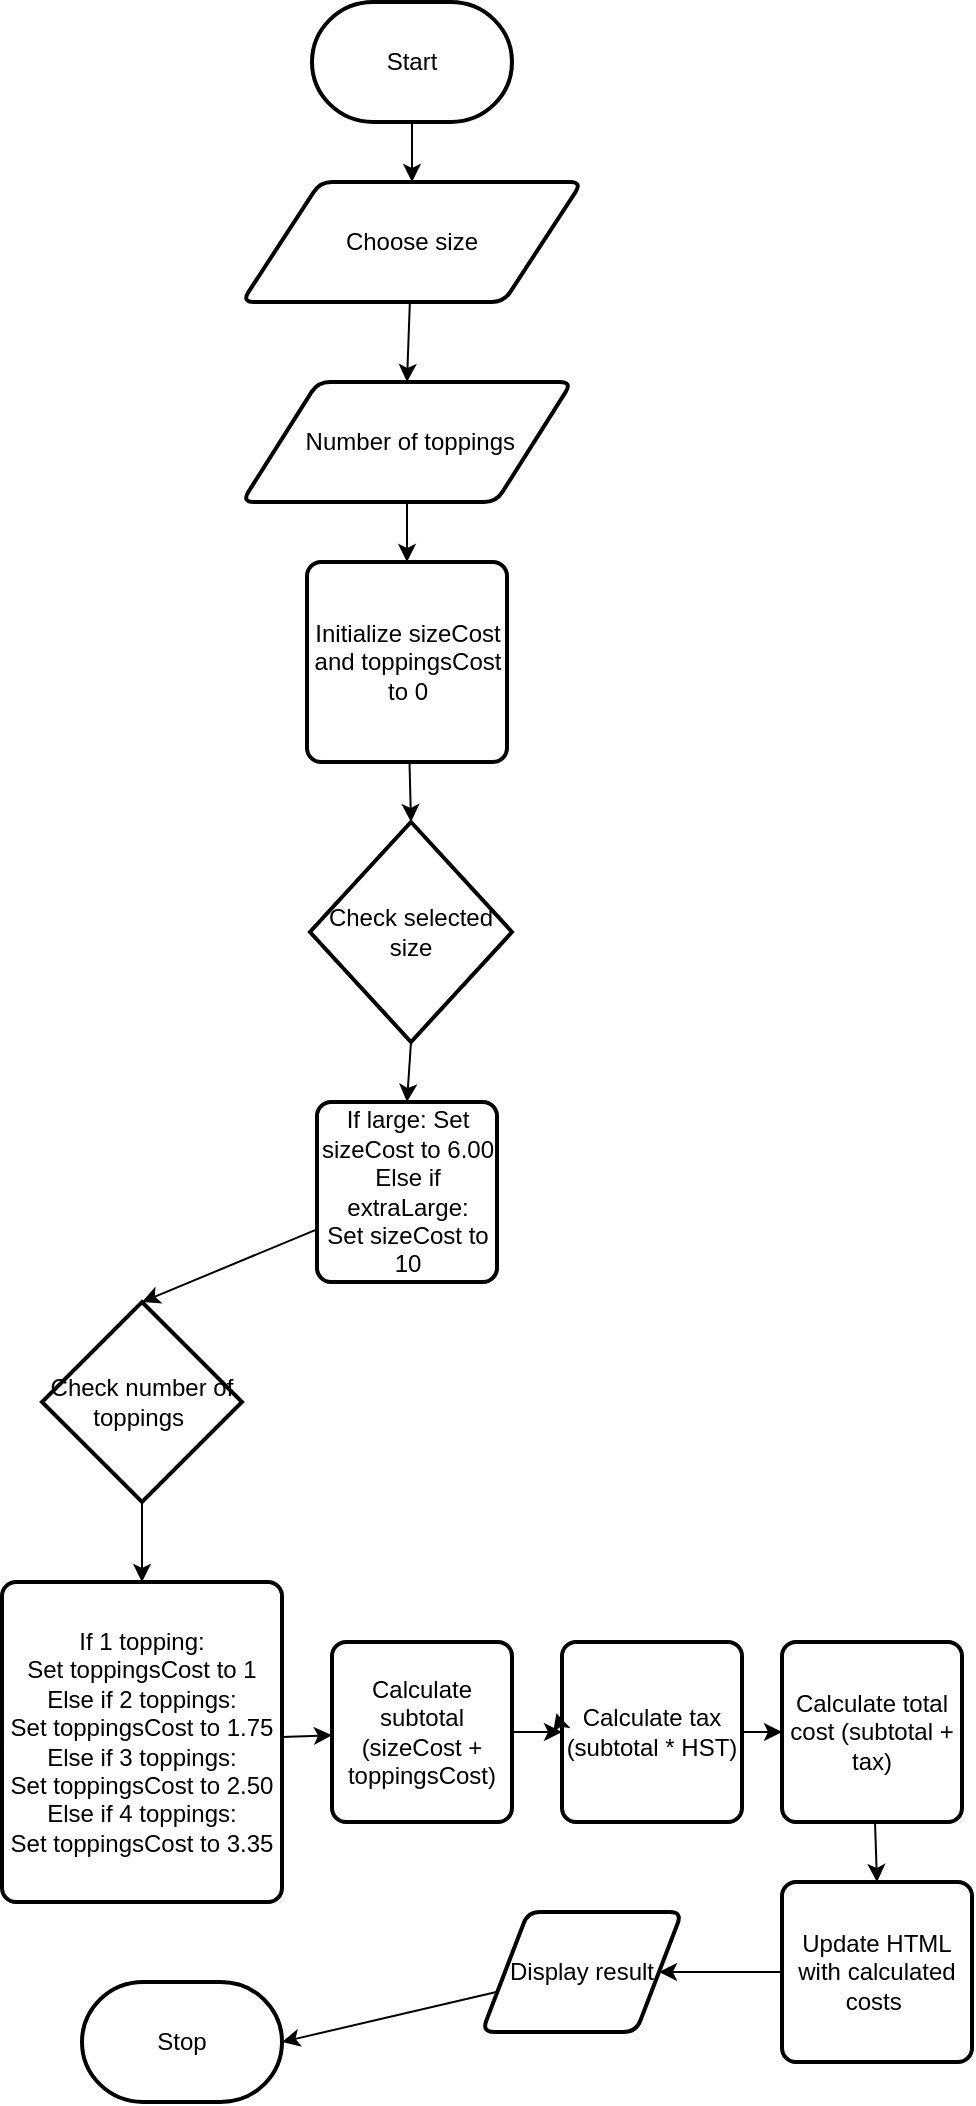 <mxfile>
    <diagram id="HIP3nbAZw_EuaXWnEj3U" name="Page-1">
        <mxGraphModel dx="1086" dy="692" grid="1" gridSize="10" guides="1" tooltips="1" connect="1" arrows="1" fold="1" page="1" pageScale="1" pageWidth="850" pageHeight="1100" math="0" shadow="0">
            <root>
                <mxCell id="0"/>
                <mxCell id="1" parent="0"/>
                <mxCell id="6" style="edgeStyle=none;html=1;entryX=0.5;entryY=0;entryDx=0;entryDy=0;" parent="1" source="2" target="4" edge="1">
                    <mxGeometry relative="1" as="geometry"/>
                </mxCell>
                <mxCell id="2" value="Start" style="strokeWidth=2;html=1;shape=mxgraph.flowchart.terminator;whiteSpace=wrap;" parent="1" vertex="1">
                    <mxGeometry x="375" y="30" width="100" height="60" as="geometry"/>
                </mxCell>
                <mxCell id="3" value="Stop" style="strokeWidth=2;html=1;shape=mxgraph.flowchart.terminator;whiteSpace=wrap;" parent="1" vertex="1">
                    <mxGeometry x="260" y="1020" width="100" height="60" as="geometry"/>
                </mxCell>
                <mxCell id="7" style="edgeStyle=none;html=1;entryX=0.5;entryY=0;entryDx=0;entryDy=0;" parent="1" source="4" target="5" edge="1">
                    <mxGeometry relative="1" as="geometry"/>
                </mxCell>
                <mxCell id="4" value="Choose size" style="shape=parallelogram;html=1;strokeWidth=2;perimeter=parallelogramPerimeter;whiteSpace=wrap;rounded=1;arcSize=12;size=0.23;" parent="1" vertex="1">
                    <mxGeometry x="340" y="120" width="170" height="60" as="geometry"/>
                </mxCell>
                <mxCell id="13" style="edgeStyle=none;html=1;" edge="1" parent="1" source="5" target="12">
                    <mxGeometry relative="1" as="geometry"/>
                </mxCell>
                <mxCell id="5" value="&amp;nbsp;Number of toppings" style="shape=parallelogram;html=1;strokeWidth=2;perimeter=parallelogramPerimeter;whiteSpace=wrap;rounded=1;arcSize=12;size=0.23;" parent="1" vertex="1">
                    <mxGeometry x="340" y="220" width="165" height="60" as="geometry"/>
                </mxCell>
                <mxCell id="15" style="edgeStyle=none;html=1;entryX=0.5;entryY=0;entryDx=0;entryDy=0;entryPerimeter=0;" edge="1" parent="1" source="12" target="14">
                    <mxGeometry relative="1" as="geometry"/>
                </mxCell>
                <mxCell id="12" value="Initialize sizeCost and toppingsCost to 0" style="rounded=1;whiteSpace=wrap;html=1;absoluteArcSize=1;arcSize=14;strokeWidth=2;" vertex="1" parent="1">
                    <mxGeometry x="372.5" y="310" width="100" height="100" as="geometry"/>
                </mxCell>
                <mxCell id="18" style="edgeStyle=none;html=1;entryX=0.5;entryY=0;entryDx=0;entryDy=0;exitX=0.5;exitY=1;exitDx=0;exitDy=0;exitPerimeter=0;" edge="1" parent="1" source="14" target="16">
                    <mxGeometry relative="1" as="geometry"/>
                </mxCell>
                <mxCell id="14" value="Check selected size" style="strokeWidth=2;html=1;shape=mxgraph.flowchart.decision;whiteSpace=wrap;" vertex="1" parent="1">
                    <mxGeometry x="374" y="440" width="101" height="110" as="geometry"/>
                </mxCell>
                <mxCell id="21" style="edgeStyle=none;html=1;entryX=0.5;entryY=0;entryDx=0;entryDy=0;entryPerimeter=0;" edge="1" parent="1" source="16" target="20">
                    <mxGeometry relative="1" as="geometry"/>
                </mxCell>
                <mxCell id="16" value="If large: Set sizeCost to 6.00&lt;br&gt;Else if extraLarge:&lt;br&gt;Set sizeCost to 10" style="rounded=1;whiteSpace=wrap;html=1;absoluteArcSize=1;arcSize=14;strokeWidth=2;" vertex="1" parent="1">
                    <mxGeometry x="377.5" y="580" width="90" height="90" as="geometry"/>
                </mxCell>
                <mxCell id="25" style="edgeStyle=none;html=1;" edge="1" parent="1" source="20" target="23">
                    <mxGeometry relative="1" as="geometry"/>
                </mxCell>
                <mxCell id="20" value="Check number of toppings&amp;nbsp;" style="strokeWidth=2;html=1;shape=mxgraph.flowchart.decision;whiteSpace=wrap;" vertex="1" parent="1">
                    <mxGeometry x="240" y="680" width="100" height="100" as="geometry"/>
                </mxCell>
                <mxCell id="27" style="edgeStyle=none;html=1;" edge="1" parent="1" source="23" target="26">
                    <mxGeometry relative="1" as="geometry"/>
                </mxCell>
                <mxCell id="23" value="If 1 topping:&lt;br&gt;Set toppingsCost to 1&lt;br&gt;Else if 2 toppings:&lt;br&gt;Set toppingsCost to 1.75&lt;br&gt;Else if 3 toppings:&lt;br&gt;Set toppingsCost to 2.50&lt;br&gt;Else if 4 toppings:&lt;br&gt;Set toppingsCost to 3.35" style="rounded=1;whiteSpace=wrap;html=1;absoluteArcSize=1;arcSize=14;strokeWidth=2;" vertex="1" parent="1">
                    <mxGeometry x="220" y="820" width="140" height="160" as="geometry"/>
                </mxCell>
                <mxCell id="30" style="edgeStyle=none;html=1;" edge="1" parent="1" source="26" target="28">
                    <mxGeometry relative="1" as="geometry"/>
                </mxCell>
                <mxCell id="26" value="Calculate subtotal (sizeCost + toppingsCost)" style="rounded=1;whiteSpace=wrap;html=1;absoluteArcSize=1;arcSize=14;strokeWidth=2;" vertex="1" parent="1">
                    <mxGeometry x="385" y="850" width="90" height="90" as="geometry"/>
                </mxCell>
                <mxCell id="32" style="edgeStyle=none;html=1;" edge="1" parent="1" source="28" target="31">
                    <mxGeometry relative="1" as="geometry"/>
                </mxCell>
                <mxCell id="28" value="Calculate tax (subtotal * HST)" style="rounded=1;whiteSpace=wrap;html=1;absoluteArcSize=1;arcSize=14;strokeWidth=2;" vertex="1" parent="1">
                    <mxGeometry x="500" y="850" width="90" height="90" as="geometry"/>
                </mxCell>
                <mxCell id="29" style="edgeStyle=none;html=1;exitX=0;exitY=0.5;exitDx=0;exitDy=0;entryX=-0.031;entryY=0.396;entryDx=0;entryDy=0;entryPerimeter=0;" edge="1" parent="1" source="28" target="28">
                    <mxGeometry relative="1" as="geometry"/>
                </mxCell>
                <mxCell id="34" style="edgeStyle=none;html=1;entryX=0.5;entryY=0;entryDx=0;entryDy=0;" edge="1" parent="1" source="31" target="33">
                    <mxGeometry relative="1" as="geometry"/>
                </mxCell>
                <mxCell id="31" value="Calculate total cost (subtotal + tax)" style="rounded=1;whiteSpace=wrap;html=1;absoluteArcSize=1;arcSize=14;strokeWidth=2;" vertex="1" parent="1">
                    <mxGeometry x="610" y="850" width="90" height="90" as="geometry"/>
                </mxCell>
                <mxCell id="36" style="edgeStyle=none;html=1;entryX=1;entryY=0.5;entryDx=0;entryDy=0;" edge="1" parent="1" source="33" target="35">
                    <mxGeometry relative="1" as="geometry"/>
                </mxCell>
                <mxCell id="33" value="Update HTML with calculated costs&amp;nbsp;" style="rounded=1;whiteSpace=wrap;html=1;absoluteArcSize=1;arcSize=14;strokeWidth=2;" vertex="1" parent="1">
                    <mxGeometry x="610" y="970" width="95" height="90" as="geometry"/>
                </mxCell>
                <mxCell id="37" style="edgeStyle=none;html=1;entryX=1;entryY=0.5;entryDx=0;entryDy=0;entryPerimeter=0;" edge="1" parent="1" source="35" target="3">
                    <mxGeometry relative="1" as="geometry"/>
                </mxCell>
                <mxCell id="35" value="Display result" style="shape=parallelogram;html=1;strokeWidth=2;perimeter=parallelogramPerimeter;whiteSpace=wrap;rounded=1;arcSize=12;size=0.23;" vertex="1" parent="1">
                    <mxGeometry x="460" y="985" width="100" height="60" as="geometry"/>
                </mxCell>
            </root>
        </mxGraphModel>
    </diagram>
</mxfile>